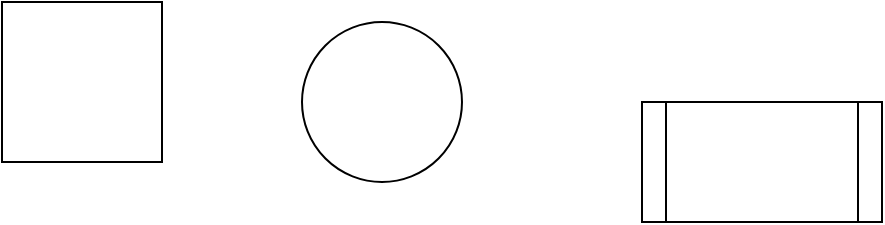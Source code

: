 <mxfile version="10.7.1" type="github"><diagram id="yvh9xs7cyBzz5CMzXOEK" name="Page-1"><mxGraphModel dx="1320" dy="805" grid="1" gridSize="10" guides="1" tooltips="1" connect="1" arrows="1" fold="1" page="1" pageScale="1" pageWidth="827" pageHeight="1169" math="0" shadow="0"><root><mxCell id="0"/><mxCell id="1" parent="0"/><mxCell id="kt0KifI6PZiJouCVyaNM-1" value="" style="whiteSpace=wrap;html=1;aspect=fixed;" vertex="1" parent="1"><mxGeometry x="50" y="270" width="80" height="80" as="geometry"/></mxCell><mxCell id="kt0KifI6PZiJouCVyaNM-2" value="" style="ellipse;whiteSpace=wrap;html=1;aspect=fixed;" vertex="1" parent="1"><mxGeometry x="200" y="280" width="80" height="80" as="geometry"/></mxCell><mxCell id="kt0KifI6PZiJouCVyaNM-3" value="" style="shape=process;whiteSpace=wrap;html=1;backgroundOutline=1;" vertex="1" parent="1"><mxGeometry x="370" y="320" width="120" height="60" as="geometry"/></mxCell></root></mxGraphModel></diagram></mxfile>